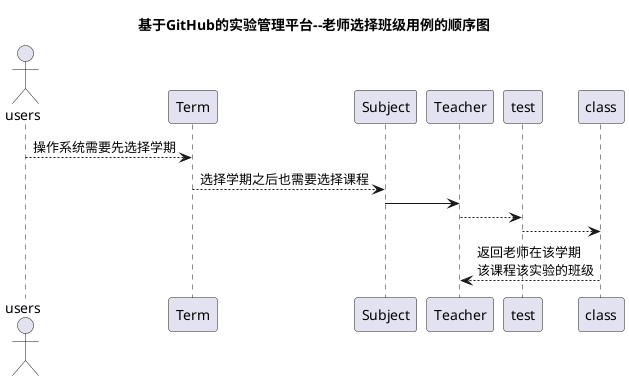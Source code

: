 @startuml
title 基于GitHub的实验管理平台--老师选择班级用例的顺序图
actor users
users-->Term:操作系统需要先选择学期
Term-->Subject:选择学期之后也需要选择课程
Subject -> Teacher
Teacher-->test
test-->class 
class-->Teacher:返回老师在该学期\n该课程该实验的班级

@enduml